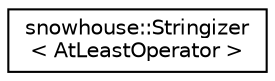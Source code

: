 digraph "Graphical Class Hierarchy"
{
 // INTERACTIVE_SVG=YES
  edge [fontname="Helvetica",fontsize="10",labelfontname="Helvetica",labelfontsize="10"];
  node [fontname="Helvetica",fontsize="10",shape=record];
  rankdir="LR";
  Node0 [label="snowhouse::Stringizer\l\< AtLeastOperator \>",height=0.2,width=0.4,color="black", fillcolor="white", style="filled",URL="$structsnowhouse_1_1Stringizer_3_01AtLeastOperator_01_4.html"];
}
